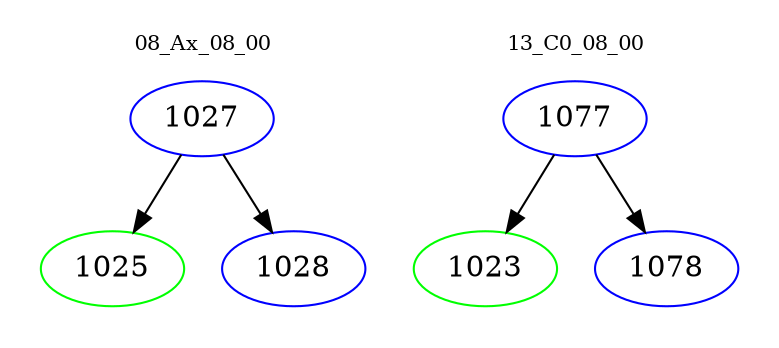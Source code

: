 digraph{
subgraph cluster_0 {
color = white
label = "08_Ax_08_00";
fontsize=10;
T0_1027 [label="1027", color="blue"]
T0_1027 -> T0_1025 [color="black"]
T0_1025 [label="1025", color="green"]
T0_1027 -> T0_1028 [color="black"]
T0_1028 [label="1028", color="blue"]
}
subgraph cluster_1 {
color = white
label = "13_C0_08_00";
fontsize=10;
T1_1077 [label="1077", color="blue"]
T1_1077 -> T1_1023 [color="black"]
T1_1023 [label="1023", color="green"]
T1_1077 -> T1_1078 [color="black"]
T1_1078 [label="1078", color="blue"]
}
}
